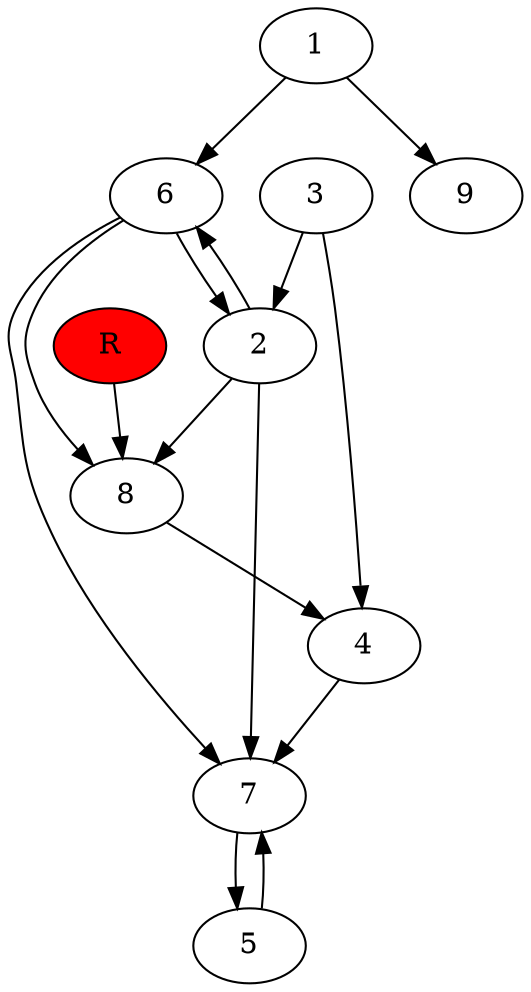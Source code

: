 digraph prb24478 {
	1
	2
	3
	4
	5
	6
	7
	8
	R [fillcolor="#ff0000" style=filled]
	1 -> 6
	1 -> 9
	2 -> 6
	2 -> 7
	2 -> 8
	3 -> 2
	3 -> 4
	4 -> 7
	5 -> 7
	6 -> 2
	6 -> 7
	6 -> 8
	7 -> 5
	8 -> 4
	R -> 8
}
